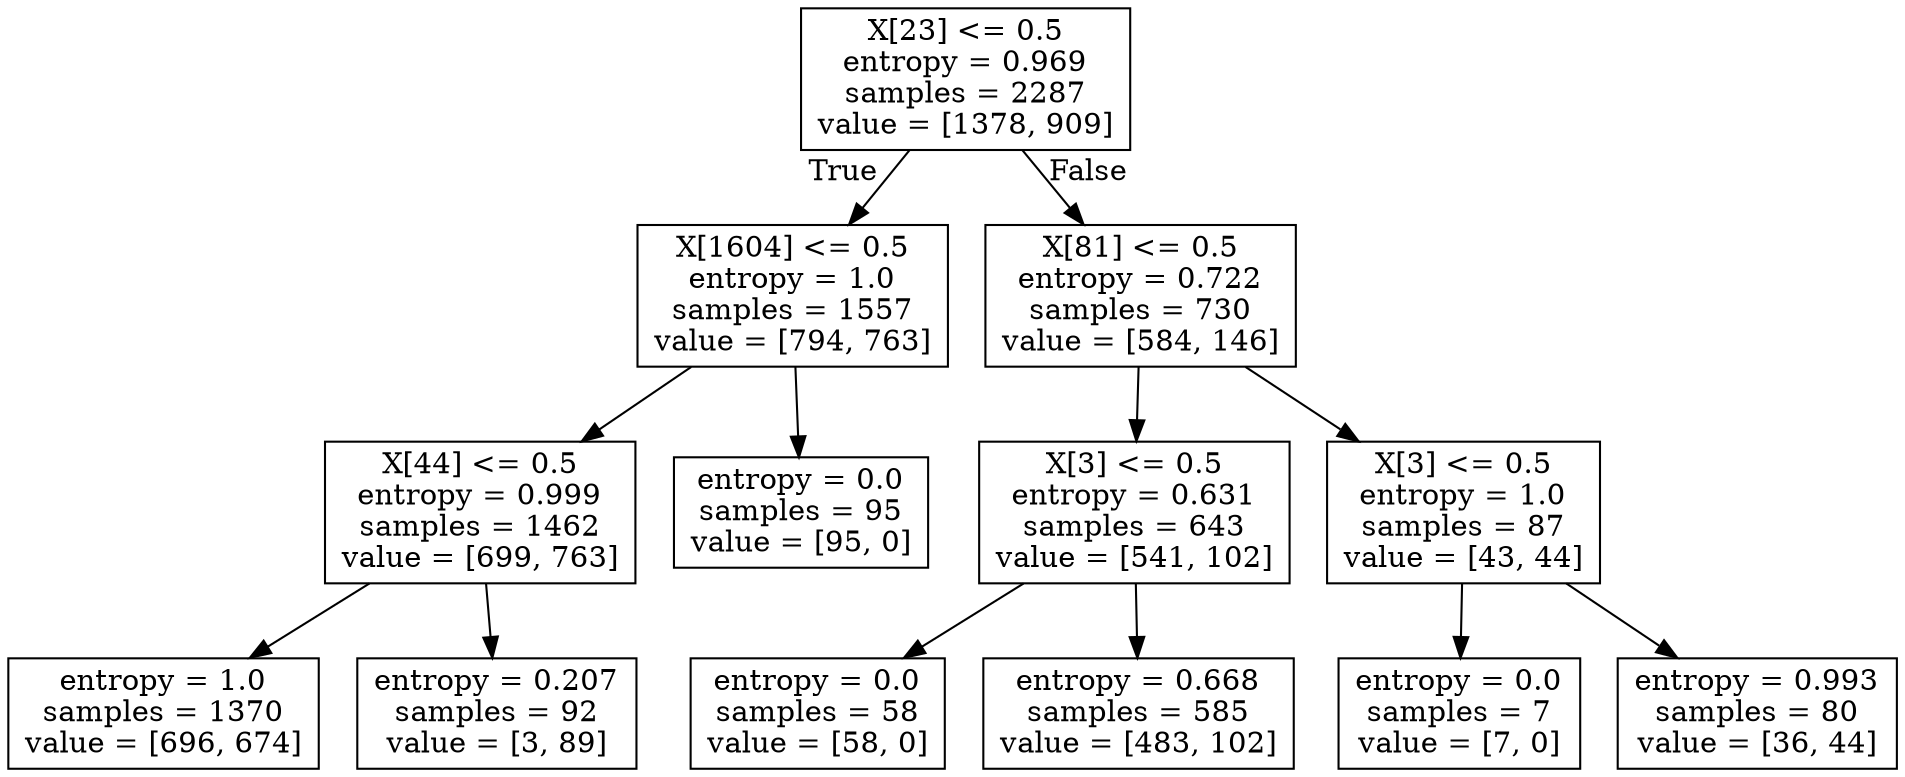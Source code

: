 digraph Tree {
node [shape=box] ;
0 [label="X[23] <= 0.5\nentropy = 0.969\nsamples = 2287\nvalue = [1378, 909]"] ;
1 [label="X[1604] <= 0.5\nentropy = 1.0\nsamples = 1557\nvalue = [794, 763]"] ;
0 -> 1 [labeldistance=2.5, labelangle=45, headlabel="True"] ;
2 [label="X[44] <= 0.5\nentropy = 0.999\nsamples = 1462\nvalue = [699, 763]"] ;
1 -> 2 ;
3 [label="entropy = 1.0\nsamples = 1370\nvalue = [696, 674]"] ;
2 -> 3 ;
4 [label="entropy = 0.207\nsamples = 92\nvalue = [3, 89]"] ;
2 -> 4 ;
5 [label="entropy = 0.0\nsamples = 95\nvalue = [95, 0]"] ;
1 -> 5 ;
6 [label="X[81] <= 0.5\nentropy = 0.722\nsamples = 730\nvalue = [584, 146]"] ;
0 -> 6 [labeldistance=2.5, labelangle=-45, headlabel="False"] ;
7 [label="X[3] <= 0.5\nentropy = 0.631\nsamples = 643\nvalue = [541, 102]"] ;
6 -> 7 ;
8 [label="entropy = 0.0\nsamples = 58\nvalue = [58, 0]"] ;
7 -> 8 ;
9 [label="entropy = 0.668\nsamples = 585\nvalue = [483, 102]"] ;
7 -> 9 ;
10 [label="X[3] <= 0.5\nentropy = 1.0\nsamples = 87\nvalue = [43, 44]"] ;
6 -> 10 ;
11 [label="entropy = 0.0\nsamples = 7\nvalue = [7, 0]"] ;
10 -> 11 ;
12 [label="entropy = 0.993\nsamples = 80\nvalue = [36, 44]"] ;
10 -> 12 ;
}